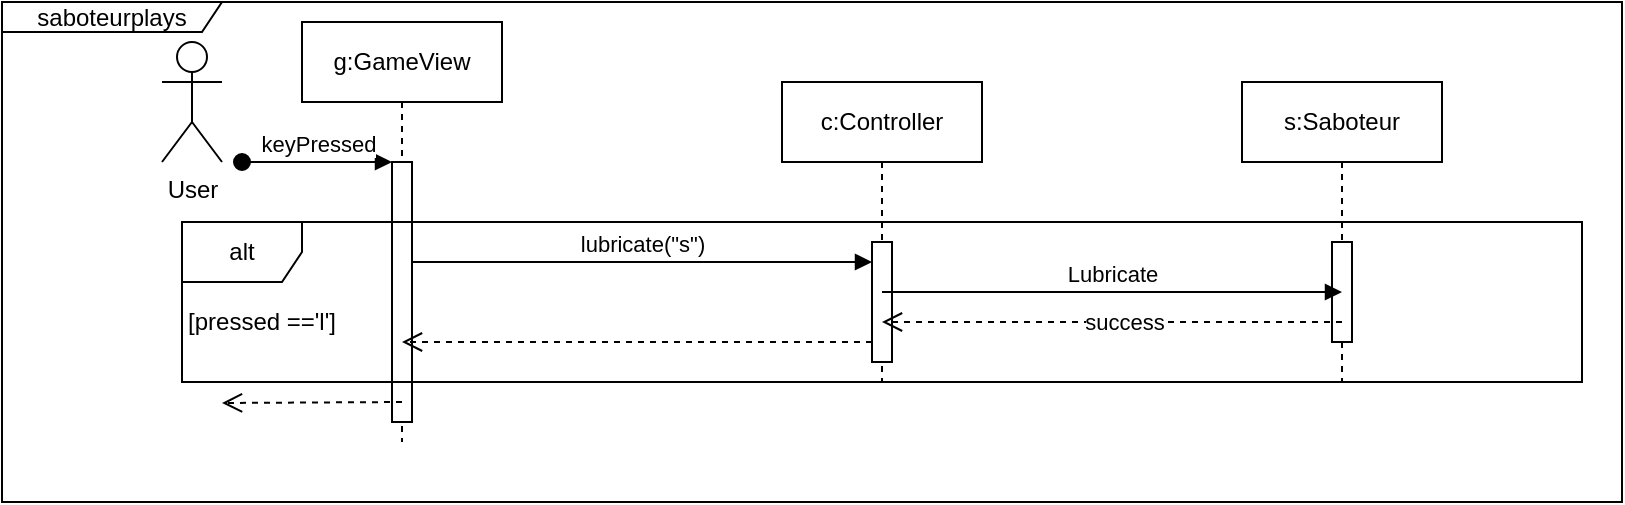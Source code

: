 <mxfile version="21.3.2" type="device">
  <diagram name="Page-1" id="2YBvvXClWsGukQMizWep">
    <mxGraphModel dx="1900" dy="581" grid="1" gridSize="10" guides="1" tooltips="1" connect="1" arrows="1" fold="1" page="1" pageScale="1" pageWidth="850" pageHeight="1100" math="0" shadow="0">
      <root>
        <mxCell id="0" />
        <mxCell id="1" parent="0" />
        <mxCell id="aM9ryv3xv72pqoxQDRHE-1" value="g:GameView" style="shape=umlLifeline;perimeter=lifelinePerimeter;whiteSpace=wrap;html=1;container=0;dropTarget=0;collapsible=0;recursiveResize=0;outlineConnect=0;portConstraint=eastwest;newEdgeStyle={&quot;edgeStyle&quot;:&quot;elbowEdgeStyle&quot;,&quot;elbow&quot;:&quot;vertical&quot;,&quot;curved&quot;:0,&quot;rounded&quot;:0};" parent="1" vertex="1">
          <mxGeometry x="40" y="10" width="100" height="210" as="geometry" />
        </mxCell>
        <mxCell id="aM9ryv3xv72pqoxQDRHE-2" value="" style="html=1;points=[];perimeter=orthogonalPerimeter;outlineConnect=0;targetShapes=umlLifeline;portConstraint=eastwest;newEdgeStyle={&quot;edgeStyle&quot;:&quot;elbowEdgeStyle&quot;,&quot;elbow&quot;:&quot;vertical&quot;,&quot;curved&quot;:0,&quot;rounded&quot;:0};" parent="aM9ryv3xv72pqoxQDRHE-1" vertex="1">
          <mxGeometry x="45" y="70" width="10" height="130" as="geometry" />
        </mxCell>
        <mxCell id="aM9ryv3xv72pqoxQDRHE-3" value="keyPressed" style="html=1;verticalAlign=bottom;startArrow=oval;endArrow=block;startSize=8;edgeStyle=elbowEdgeStyle;elbow=vertical;curved=0;rounded=0;" parent="aM9ryv3xv72pqoxQDRHE-1" target="aM9ryv3xv72pqoxQDRHE-2" edge="1">
          <mxGeometry relative="1" as="geometry">
            <mxPoint x="-30" y="70" as="sourcePoint" />
          </mxGeometry>
        </mxCell>
        <mxCell id="aM9ryv3xv72pqoxQDRHE-5" value="c:Controller" style="shape=umlLifeline;perimeter=lifelinePerimeter;whiteSpace=wrap;html=1;container=0;dropTarget=0;collapsible=0;recursiveResize=0;outlineConnect=0;portConstraint=eastwest;newEdgeStyle={&quot;edgeStyle&quot;:&quot;elbowEdgeStyle&quot;,&quot;elbow&quot;:&quot;vertical&quot;,&quot;curved&quot;:0,&quot;rounded&quot;:0};" parent="1" vertex="1">
          <mxGeometry x="280" y="40" width="100" height="150" as="geometry" />
        </mxCell>
        <mxCell id="aM9ryv3xv72pqoxQDRHE-6" value="" style="html=1;points=[];perimeter=orthogonalPerimeter;outlineConnect=0;targetShapes=umlLifeline;portConstraint=eastwest;newEdgeStyle={&quot;edgeStyle&quot;:&quot;elbowEdgeStyle&quot;,&quot;elbow&quot;:&quot;vertical&quot;,&quot;curved&quot;:0,&quot;rounded&quot;:0};" parent="aM9ryv3xv72pqoxQDRHE-5" vertex="1">
          <mxGeometry x="45" y="80" width="10" height="60" as="geometry" />
        </mxCell>
        <mxCell id="aM9ryv3xv72pqoxQDRHE-7" value="lubricate(&quot;s&quot;)" style="html=1;verticalAlign=bottom;endArrow=block;edgeStyle=elbowEdgeStyle;elbow=vertical;curved=0;rounded=0;" parent="1" source="aM9ryv3xv72pqoxQDRHE-2" target="aM9ryv3xv72pqoxQDRHE-6" edge="1">
          <mxGeometry relative="1" as="geometry">
            <mxPoint x="195" y="130" as="sourcePoint" />
            <Array as="points">
              <mxPoint x="240" y="130" />
              <mxPoint x="300" y="140" />
              <mxPoint x="180" y="120" />
            </Array>
          </mxGeometry>
        </mxCell>
        <mxCell id="_tgO57PfHvCZ9uuSowyp-2" value="s:Saboteur" style="shape=umlLifeline;perimeter=lifelinePerimeter;whiteSpace=wrap;html=1;container=0;dropTarget=0;collapsible=0;recursiveResize=0;outlineConnect=0;portConstraint=eastwest;newEdgeStyle={&quot;edgeStyle&quot;:&quot;elbowEdgeStyle&quot;,&quot;elbow&quot;:&quot;vertical&quot;,&quot;curved&quot;:0,&quot;rounded&quot;:0};" parent="1" vertex="1">
          <mxGeometry x="510" y="40" width="100" height="150" as="geometry" />
        </mxCell>
        <mxCell id="_tgO57PfHvCZ9uuSowyp-3" value="" style="html=1;points=[];perimeter=orthogonalPerimeter;outlineConnect=0;targetShapes=umlLifeline;portConstraint=eastwest;newEdgeStyle={&quot;edgeStyle&quot;:&quot;elbowEdgeStyle&quot;,&quot;elbow&quot;:&quot;vertical&quot;,&quot;curved&quot;:0,&quot;rounded&quot;:0};" parent="_tgO57PfHvCZ9uuSowyp-2" vertex="1">
          <mxGeometry x="45" y="80" width="10" height="50" as="geometry" />
        </mxCell>
        <mxCell id="_tgO57PfHvCZ9uuSowyp-4" value="alt" style="shape=umlFrame;whiteSpace=wrap;html=1;pointerEvents=0;" parent="1" vertex="1">
          <mxGeometry x="-20" y="110" width="700" height="80" as="geometry" />
        </mxCell>
        <mxCell id="_tgO57PfHvCZ9uuSowyp-6" value="[pressed ==&#39;l&#39;]" style="text;html=1;strokeColor=none;fillColor=none;align=center;verticalAlign=middle;whiteSpace=wrap;rounded=0;" parent="1" vertex="1">
          <mxGeometry x="-20" y="145" width="80" height="30" as="geometry" />
        </mxCell>
        <mxCell id="_tgO57PfHvCZ9uuSowyp-7" value="Lubricate" style="html=1;verticalAlign=bottom;endArrow=block;edgeStyle=elbowEdgeStyle;elbow=vertical;curved=0;rounded=0;" parent="1" edge="1">
          <mxGeometry relative="1" as="geometry">
            <mxPoint x="330" y="145" as="sourcePoint" />
            <Array as="points">
              <mxPoint x="475" y="145" />
              <mxPoint x="535" y="155" />
              <mxPoint x="415" y="135" />
            </Array>
            <mxPoint x="560" y="145" as="targetPoint" />
          </mxGeometry>
        </mxCell>
        <mxCell id="_tgO57PfHvCZ9uuSowyp-8" value="" style="html=1;verticalAlign=bottom;endArrow=open;dashed=1;endSize=8;edgeStyle=elbowEdgeStyle;elbow=vertical;curved=0;rounded=0;" parent="1" edge="1">
          <mxGeometry relative="1" as="geometry">
            <mxPoint x="330" y="159.5" as="targetPoint" />
            <Array as="points">
              <mxPoint x="440" y="160" />
              <mxPoint x="400" y="160" />
            </Array>
            <mxPoint x="560" y="160" as="sourcePoint" />
          </mxGeometry>
        </mxCell>
        <mxCell id="_tgO57PfHvCZ9uuSowyp-9" value="success" style="edgeLabel;html=1;align=center;verticalAlign=middle;resizable=0;points=[];" parent="_tgO57PfHvCZ9uuSowyp-8" vertex="1" connectable="0">
          <mxGeometry x="-0.153" y="-4" relative="1" as="geometry">
            <mxPoint x="-12" y="4" as="offset" />
          </mxGeometry>
        </mxCell>
        <mxCell id="_tgO57PfHvCZ9uuSowyp-10" value="" style="html=1;verticalAlign=bottom;endArrow=open;dashed=1;endSize=8;edgeStyle=elbowEdgeStyle;elbow=vertical;curved=0;rounded=0;" parent="1" source="aM9ryv3xv72pqoxQDRHE-6" edge="1">
          <mxGeometry relative="1" as="geometry">
            <mxPoint x="90" y="169.5" as="targetPoint" />
            <Array as="points">
              <mxPoint x="200" y="170" />
              <mxPoint x="160" y="170" />
            </Array>
            <mxPoint x="320" y="170" as="sourcePoint" />
          </mxGeometry>
        </mxCell>
        <mxCell id="_tgO57PfHvCZ9uuSowyp-11" value="&lt;br&gt;" style="edgeLabel;html=1;align=center;verticalAlign=middle;resizable=0;points=[];" parent="_tgO57PfHvCZ9uuSowyp-10" vertex="1" connectable="0">
          <mxGeometry x="-0.153" y="-4" relative="1" as="geometry">
            <mxPoint x="-12" y="4" as="offset" />
          </mxGeometry>
        </mxCell>
        <mxCell id="_tgO57PfHvCZ9uuSowyp-12" value="" style="html=1;verticalAlign=bottom;endArrow=open;dashed=1;endSize=8;edgeStyle=elbowEdgeStyle;elbow=vertical;curved=0;rounded=0;" parent="1" edge="1">
          <mxGeometry relative="1" as="geometry">
            <mxPoint y="200" as="targetPoint" />
            <Array as="points">
              <mxPoint x="110" y="200.5" />
              <mxPoint x="70" y="200.5" />
            </Array>
            <mxPoint x="90" y="200" as="sourcePoint" />
          </mxGeometry>
        </mxCell>
        <mxCell id="_tgO57PfHvCZ9uuSowyp-13" value="&lt;br&gt;" style="edgeLabel;html=1;align=center;verticalAlign=middle;resizable=0;points=[];" parent="_tgO57PfHvCZ9uuSowyp-12" vertex="1" connectable="0">
          <mxGeometry x="-0.153" y="-4" relative="1" as="geometry">
            <mxPoint x="-12" y="4" as="offset" />
          </mxGeometry>
        </mxCell>
        <mxCell id="_tgO57PfHvCZ9uuSowyp-15" value="User" style="shape=umlActor;verticalLabelPosition=bottom;verticalAlign=top;html=1;outlineConnect=0;" parent="1" vertex="1">
          <mxGeometry x="-30" y="20" width="30" height="60" as="geometry" />
        </mxCell>
        <mxCell id="eMAJ_sLO31ynDkYkLqLa-1" value="saboteurplays" style="shape=umlFrame;whiteSpace=wrap;html=1;pointerEvents=0;width=110;height=15;" vertex="1" parent="1">
          <mxGeometry x="-110" width="810" height="250" as="geometry" />
        </mxCell>
      </root>
    </mxGraphModel>
  </diagram>
</mxfile>
